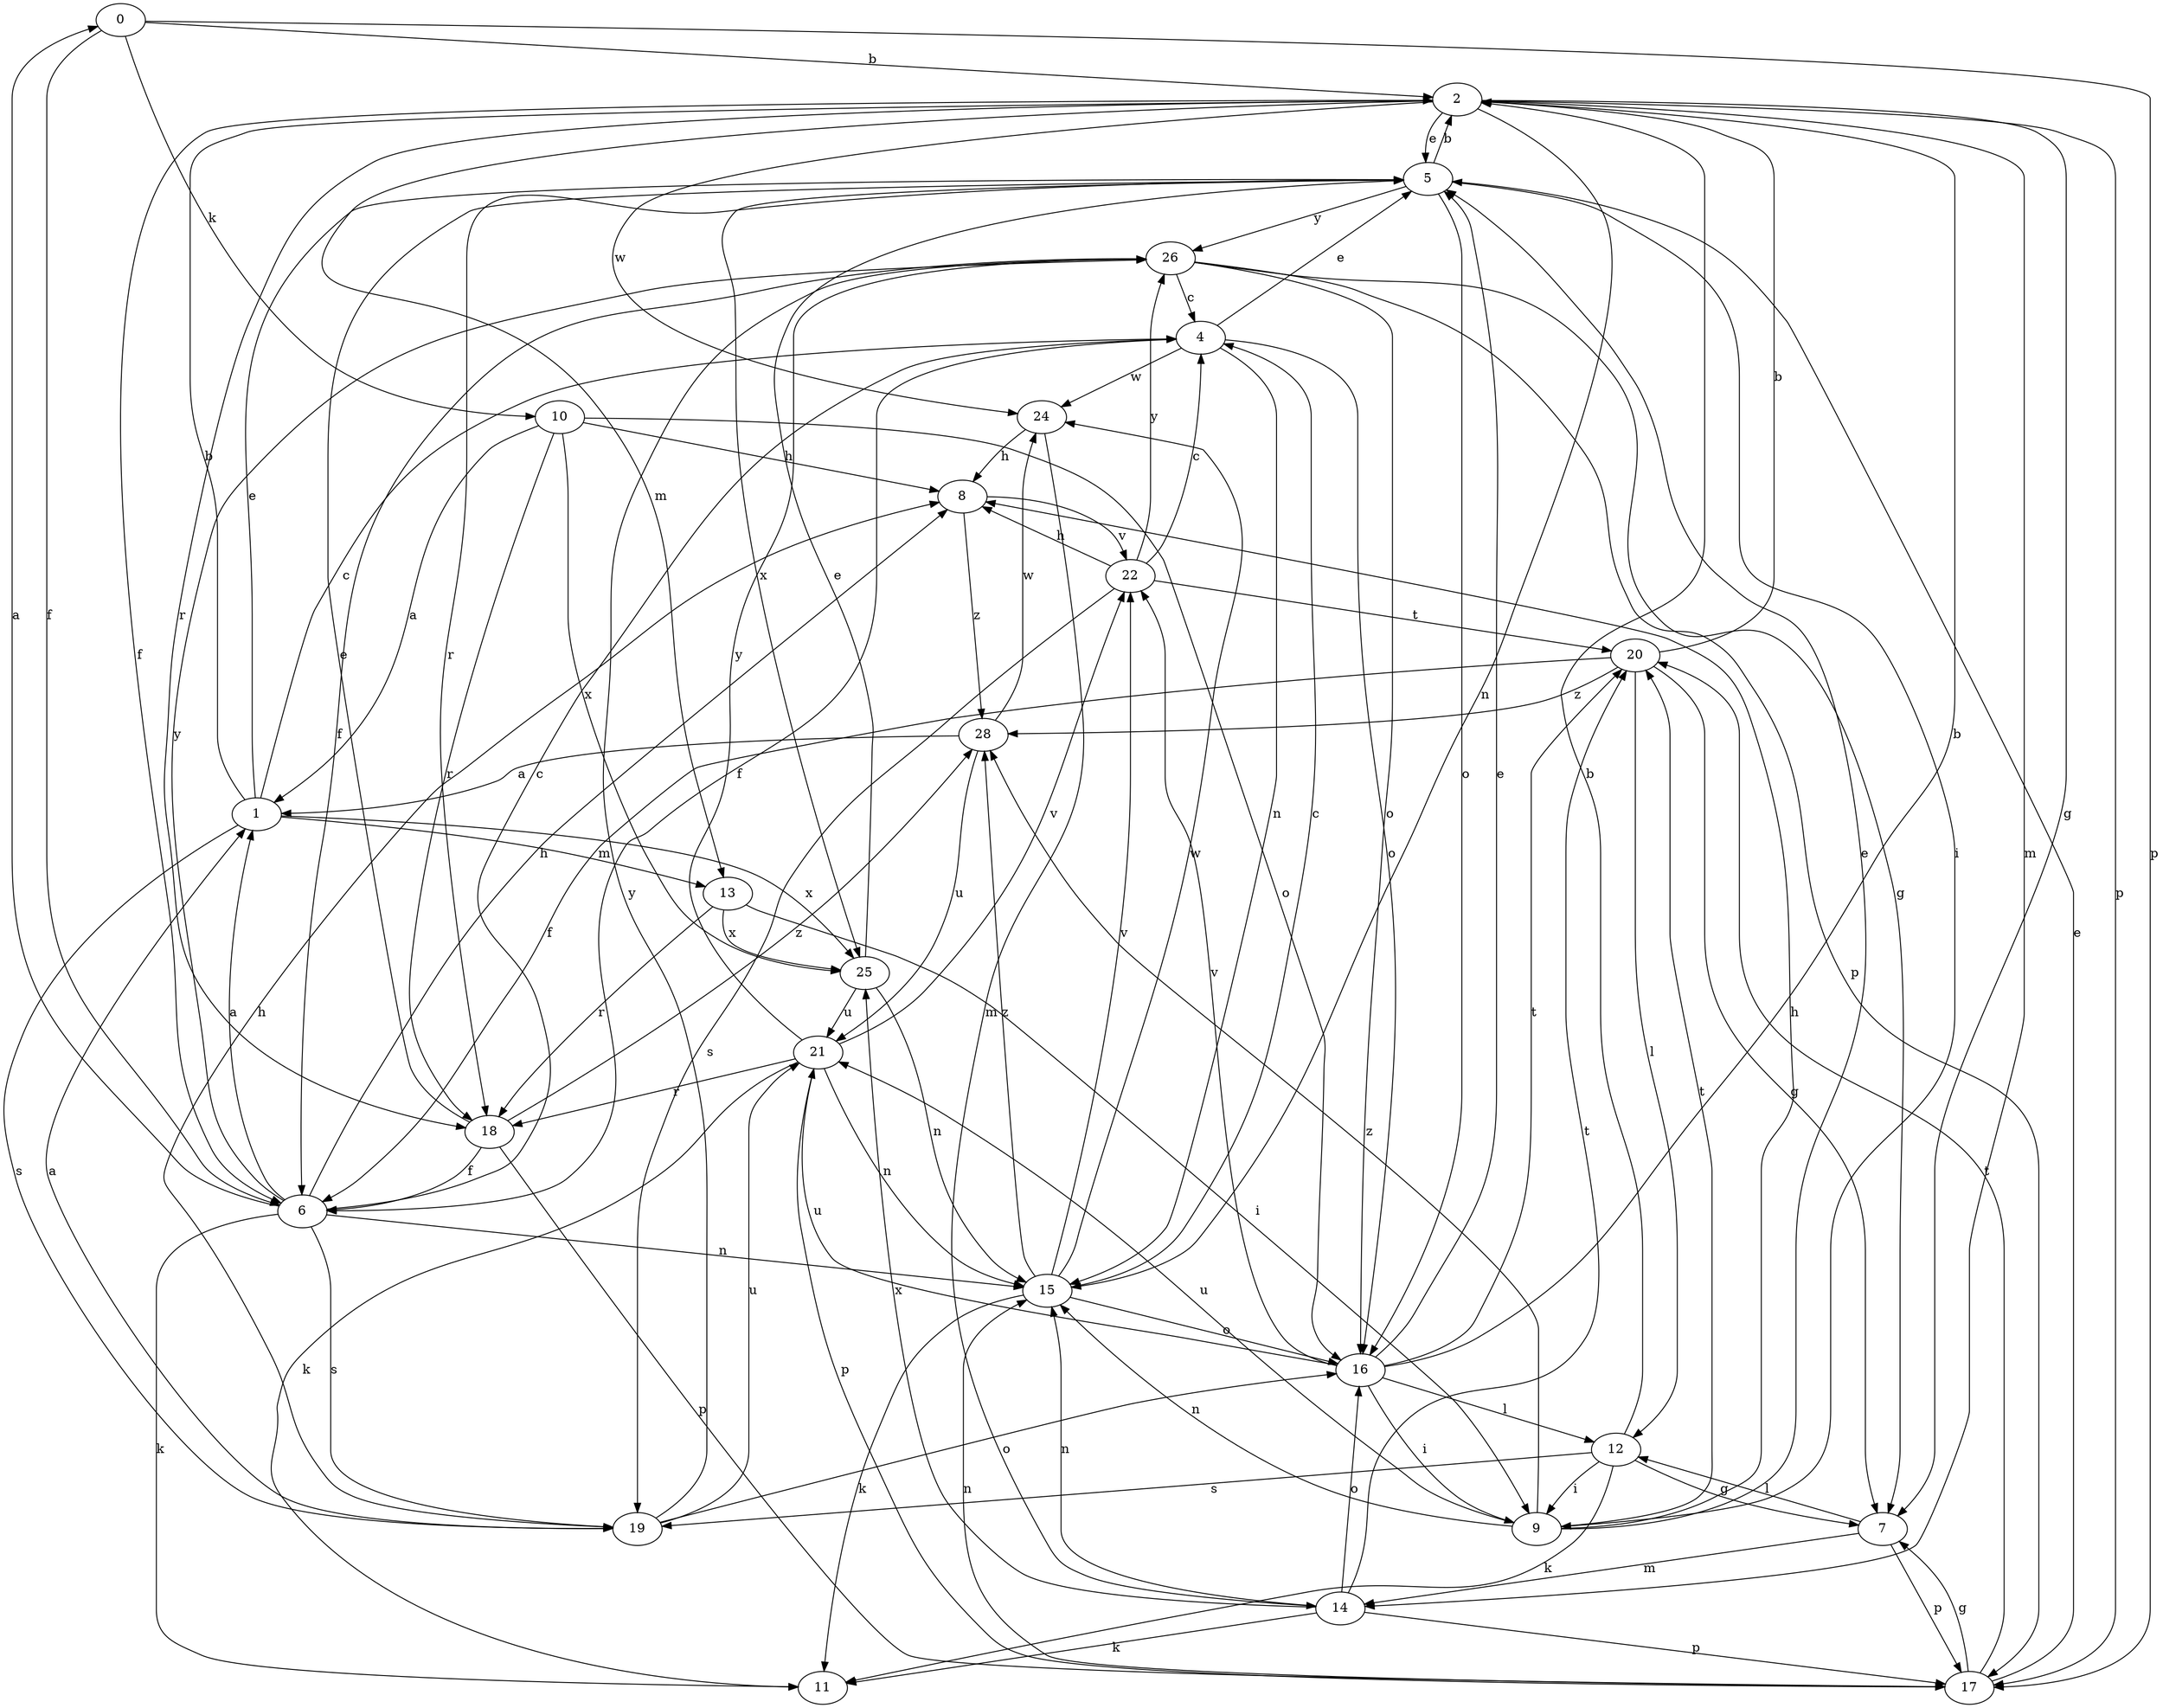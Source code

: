 strict digraph  {
0;
1;
2;
4;
5;
6;
7;
8;
9;
10;
11;
12;
13;
14;
15;
16;
17;
18;
19;
20;
21;
22;
24;
25;
26;
28;
0 -> 2  [label=b];
0 -> 6  [label=f];
0 -> 10  [label=k];
0 -> 17  [label=p];
1 -> 2  [label=b];
1 -> 4  [label=c];
1 -> 5  [label=e];
1 -> 13  [label=m];
1 -> 19  [label=s];
1 -> 25  [label=x];
2 -> 5  [label=e];
2 -> 6  [label=f];
2 -> 7  [label=g];
2 -> 13  [label=m];
2 -> 14  [label=m];
2 -> 15  [label=n];
2 -> 17  [label=p];
2 -> 18  [label=r];
2 -> 24  [label=w];
4 -> 5  [label=e];
4 -> 6  [label=f];
4 -> 15  [label=n];
4 -> 16  [label=o];
4 -> 24  [label=w];
5 -> 2  [label=b];
5 -> 9  [label=i];
5 -> 16  [label=o];
5 -> 18  [label=r];
5 -> 25  [label=x];
5 -> 26  [label=y];
6 -> 0  [label=a];
6 -> 1  [label=a];
6 -> 4  [label=c];
6 -> 8  [label=h];
6 -> 11  [label=k];
6 -> 15  [label=n];
6 -> 19  [label=s];
6 -> 26  [label=y];
7 -> 12  [label=l];
7 -> 14  [label=m];
7 -> 17  [label=p];
8 -> 22  [label=v];
8 -> 28  [label=z];
9 -> 5  [label=e];
9 -> 8  [label=h];
9 -> 15  [label=n];
9 -> 20  [label=t];
9 -> 21  [label=u];
9 -> 28  [label=z];
10 -> 1  [label=a];
10 -> 8  [label=h];
10 -> 16  [label=o];
10 -> 18  [label=r];
10 -> 25  [label=x];
12 -> 2  [label=b];
12 -> 7  [label=g];
12 -> 9  [label=i];
12 -> 11  [label=k];
12 -> 19  [label=s];
13 -> 9  [label=i];
13 -> 18  [label=r];
13 -> 25  [label=x];
14 -> 11  [label=k];
14 -> 15  [label=n];
14 -> 16  [label=o];
14 -> 17  [label=p];
14 -> 20  [label=t];
14 -> 25  [label=x];
15 -> 4  [label=c];
15 -> 11  [label=k];
15 -> 16  [label=o];
15 -> 22  [label=v];
15 -> 24  [label=w];
15 -> 28  [label=z];
16 -> 2  [label=b];
16 -> 5  [label=e];
16 -> 9  [label=i];
16 -> 12  [label=l];
16 -> 20  [label=t];
16 -> 21  [label=u];
16 -> 22  [label=v];
17 -> 5  [label=e];
17 -> 7  [label=g];
17 -> 15  [label=n];
17 -> 20  [label=t];
18 -> 5  [label=e];
18 -> 6  [label=f];
18 -> 17  [label=p];
18 -> 28  [label=z];
19 -> 1  [label=a];
19 -> 8  [label=h];
19 -> 16  [label=o];
19 -> 21  [label=u];
19 -> 26  [label=y];
20 -> 2  [label=b];
20 -> 6  [label=f];
20 -> 7  [label=g];
20 -> 12  [label=l];
20 -> 28  [label=z];
21 -> 11  [label=k];
21 -> 15  [label=n];
21 -> 17  [label=p];
21 -> 18  [label=r];
21 -> 22  [label=v];
21 -> 26  [label=y];
22 -> 4  [label=c];
22 -> 8  [label=h];
22 -> 19  [label=s];
22 -> 20  [label=t];
22 -> 26  [label=y];
24 -> 8  [label=h];
24 -> 14  [label=m];
25 -> 5  [label=e];
25 -> 15  [label=n];
25 -> 21  [label=u];
26 -> 4  [label=c];
26 -> 6  [label=f];
26 -> 7  [label=g];
26 -> 16  [label=o];
26 -> 17  [label=p];
28 -> 1  [label=a];
28 -> 21  [label=u];
28 -> 24  [label=w];
}
